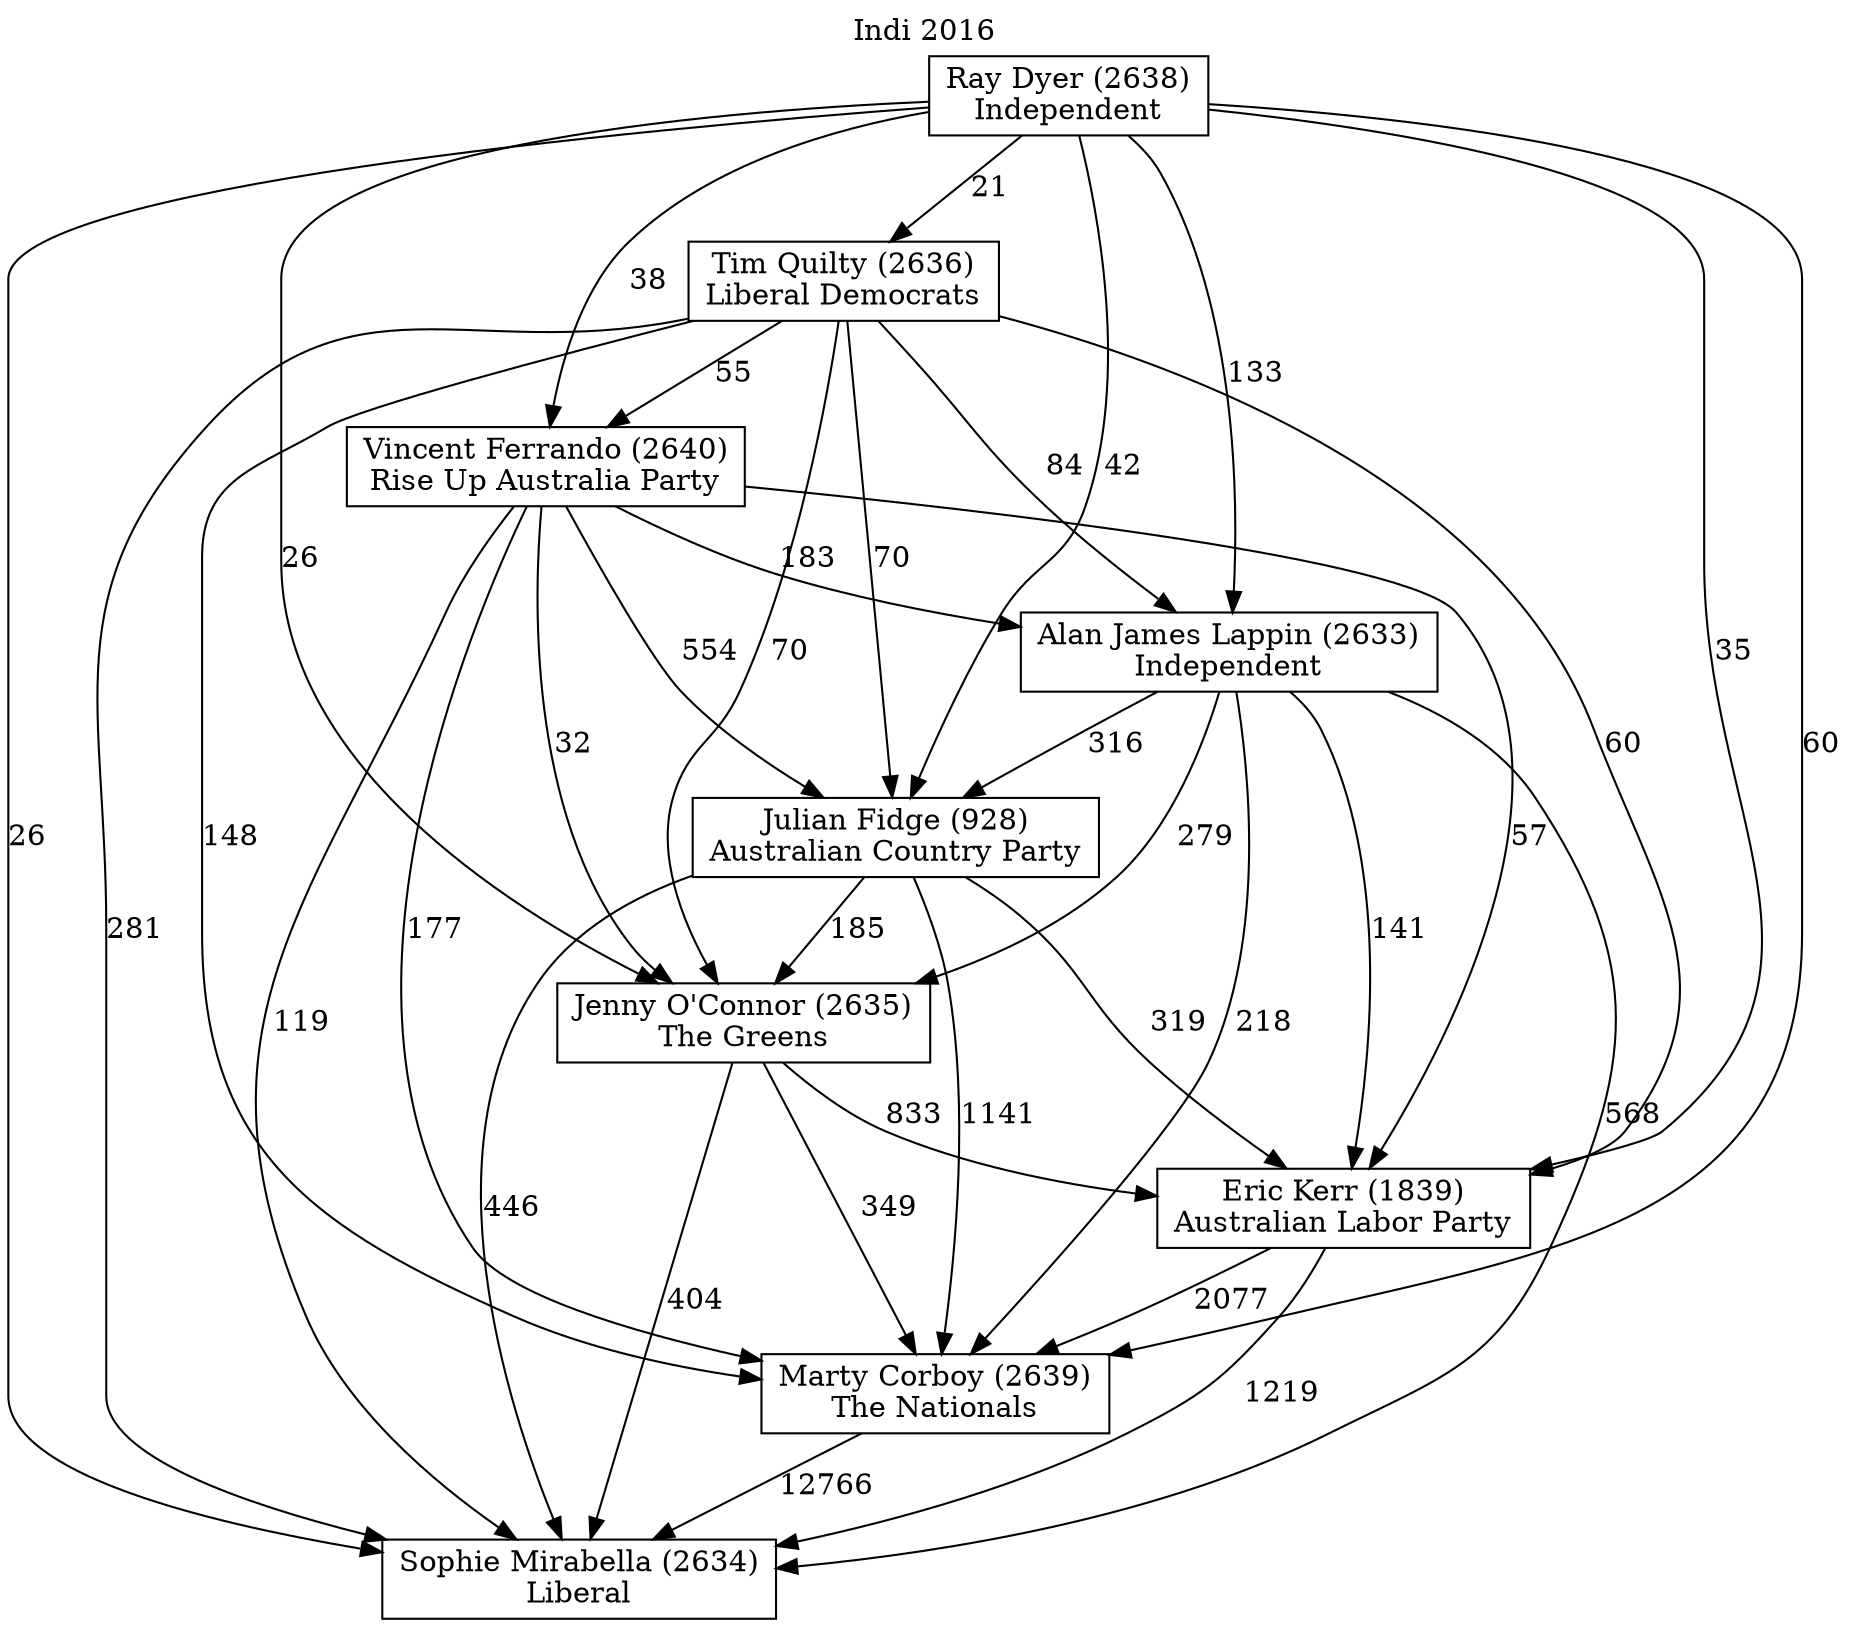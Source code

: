 // House preference flow
digraph "Sophie Mirabella (2634)_Indi_2016" {
	graph [label="Indi 2016" labelloc=t mclimit=10]
	node [shape=box]
	"Ray Dyer (2638)" [label="Ray Dyer (2638)
Independent"]
	"Jenny O'Connor (2635)" [label="Jenny O'Connor (2635)
The Greens"]
	"Sophie Mirabella (2634)" [label="Sophie Mirabella (2634)
Liberal"]
	"Julian Fidge (928)" [label="Julian Fidge (928)
Australian Country Party"]
	"Marty Corboy (2639)" [label="Marty Corboy (2639)
The Nationals"]
	"Vincent Ferrando (2640)" [label="Vincent Ferrando (2640)
Rise Up Australia Party"]
	"Alan James Lappin (2633)" [label="Alan James Lappin (2633)
Independent"]
	"Tim Quilty (2636)" [label="Tim Quilty (2636)
Liberal Democrats"]
	"Eric Kerr (1839)" [label="Eric Kerr (1839)
Australian Labor Party"]
	"Ray Dyer (2638)" -> "Eric Kerr (1839)" [label=35]
	"Ray Dyer (2638)" -> "Sophie Mirabella (2634)" [label=26]
	"Tim Quilty (2636)" -> "Julian Fidge (928)" [label=70]
	"Julian Fidge (928)" -> "Eric Kerr (1839)" [label=319]
	"Ray Dyer (2638)" -> "Tim Quilty (2636)" [label=21]
	"Vincent Ferrando (2640)" -> "Julian Fidge (928)" [label=554]
	"Ray Dyer (2638)" -> "Marty Corboy (2639)" [label=60]
	"Jenny O'Connor (2635)" -> "Sophie Mirabella (2634)" [label=404]
	"Vincent Ferrando (2640)" -> "Jenny O'Connor (2635)" [label=32]
	"Ray Dyer (2638)" -> "Alan James Lappin (2633)" [label=133]
	"Julian Fidge (928)" -> "Sophie Mirabella (2634)" [label=446]
	"Marty Corboy (2639)" -> "Sophie Mirabella (2634)" [label=12766]
	"Ray Dyer (2638)" -> "Julian Fidge (928)" [label=42]
	"Tim Quilty (2636)" -> "Marty Corboy (2639)" [label=148]
	"Alan James Lappin (2633)" -> "Julian Fidge (928)" [label=316]
	"Ray Dyer (2638)" -> "Vincent Ferrando (2640)" [label=38]
	"Julian Fidge (928)" -> "Marty Corboy (2639)" [label=1141]
	"Alan James Lappin (2633)" -> "Eric Kerr (1839)" [label=141]
	"Tim Quilty (2636)" -> "Eric Kerr (1839)" [label=60]
	"Jenny O'Connor (2635)" -> "Marty Corboy (2639)" [label=349]
	"Alan James Lappin (2633)" -> "Jenny O'Connor (2635)" [label=279]
	"Ray Dyer (2638)" -> "Jenny O'Connor (2635)" [label=26]
	"Tim Quilty (2636)" -> "Alan James Lappin (2633)" [label=84]
	"Vincent Ferrando (2640)" -> "Marty Corboy (2639)" [label=177]
	"Tim Quilty (2636)" -> "Jenny O'Connor (2635)" [label=70]
	"Alan James Lappin (2633)" -> "Sophie Mirabella (2634)" [label=568]
	"Eric Kerr (1839)" -> "Sophie Mirabella (2634)" [label=1219]
	"Jenny O'Connor (2635)" -> "Eric Kerr (1839)" [label=833]
	"Vincent Ferrando (2640)" -> "Eric Kerr (1839)" [label=57]
	"Vincent Ferrando (2640)" -> "Alan James Lappin (2633)" [label=183]
	"Tim Quilty (2636)" -> "Vincent Ferrando (2640)" [label=55]
	"Vincent Ferrando (2640)" -> "Sophie Mirabella (2634)" [label=119]
	"Tim Quilty (2636)" -> "Sophie Mirabella (2634)" [label=281]
	"Julian Fidge (928)" -> "Jenny O'Connor (2635)" [label=185]
	"Alan James Lappin (2633)" -> "Marty Corboy (2639)" [label=218]
	"Eric Kerr (1839)" -> "Marty Corboy (2639)" [label=2077]
}
